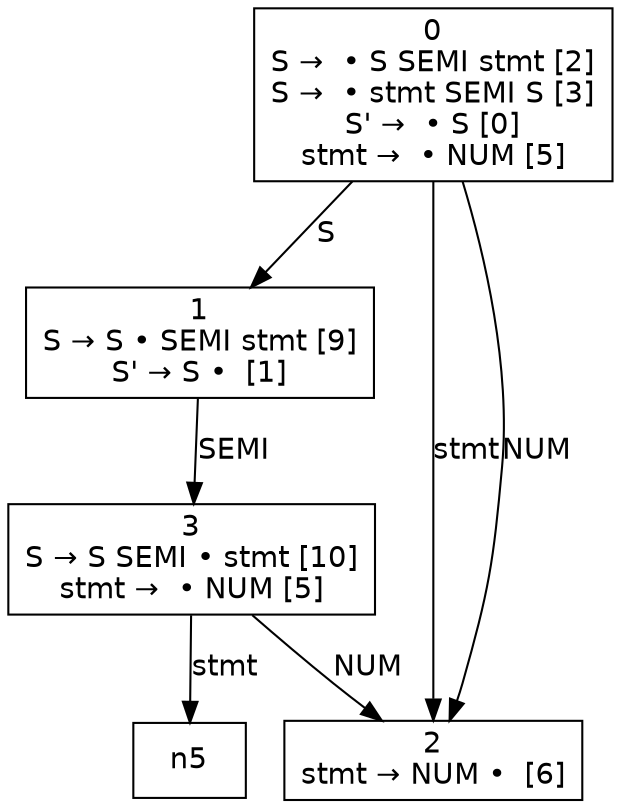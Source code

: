 digraph d{
node [fontname=Helvetica,shape=box];
edge [fontname=Helvetica];
n0 [label=<0<br />S →  • S SEMI stmt [2]<br />S →  • stmt SEMI S [3]<br />S' →  • S [0]<br />stmt →  • NUM [5]>];
n1 [label=<1<br />S → S • SEMI stmt [9]<br />S' → S •  [1]>];
n2 [label=<2<br />stmt → NUM •  [6]>];
n3 [label=<3<br />S → S SEMI • stmt [10]<br />stmt →  • NUM [5]>];
n0 -> n1 [label="S"];
n0 -> n2 [label="stmt"];
n0 -> n2 [label="NUM"];
n1 -> n3 [label="SEMI"];
n3 -> n5 [label="stmt"];
n3 -> n2 [label="NUM"];
}